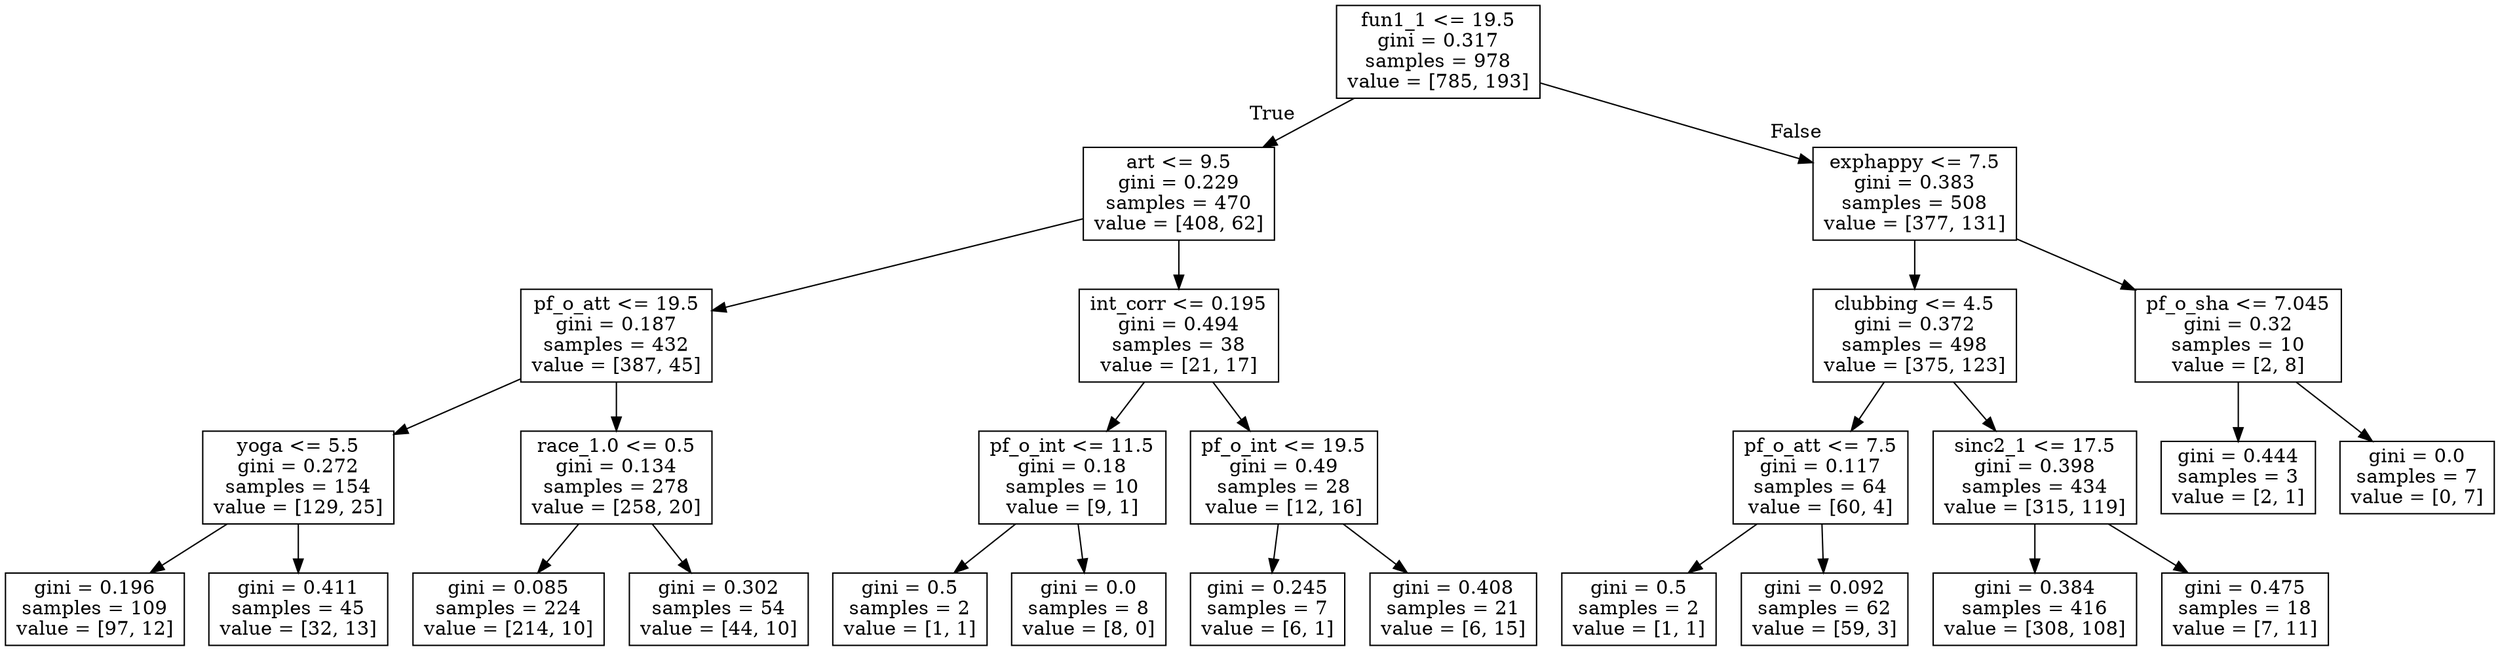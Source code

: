 digraph Tree {
node [shape=box] ;
0 [label="fun1_1 <= 19.5\ngini = 0.317\nsamples = 978\nvalue = [785, 193]"] ;
1 [label="art <= 9.5\ngini = 0.229\nsamples = 470\nvalue = [408, 62]"] ;
0 -> 1 [labeldistance=2.5, labelangle=45, headlabel="True"] ;
2 [label="pf_o_att <= 19.5\ngini = 0.187\nsamples = 432\nvalue = [387, 45]"] ;
1 -> 2 ;
3 [label="yoga <= 5.5\ngini = 0.272\nsamples = 154\nvalue = [129, 25]"] ;
2 -> 3 ;
4 [label="gini = 0.196\nsamples = 109\nvalue = [97, 12]"] ;
3 -> 4 ;
5 [label="gini = 0.411\nsamples = 45\nvalue = [32, 13]"] ;
3 -> 5 ;
6 [label="race_1.0 <= 0.5\ngini = 0.134\nsamples = 278\nvalue = [258, 20]"] ;
2 -> 6 ;
7 [label="gini = 0.085\nsamples = 224\nvalue = [214, 10]"] ;
6 -> 7 ;
8 [label="gini = 0.302\nsamples = 54\nvalue = [44, 10]"] ;
6 -> 8 ;
9 [label="int_corr <= 0.195\ngini = 0.494\nsamples = 38\nvalue = [21, 17]"] ;
1 -> 9 ;
10 [label="pf_o_int <= 11.5\ngini = 0.18\nsamples = 10\nvalue = [9, 1]"] ;
9 -> 10 ;
11 [label="gini = 0.5\nsamples = 2\nvalue = [1, 1]"] ;
10 -> 11 ;
12 [label="gini = 0.0\nsamples = 8\nvalue = [8, 0]"] ;
10 -> 12 ;
13 [label="pf_o_int <= 19.5\ngini = 0.49\nsamples = 28\nvalue = [12, 16]"] ;
9 -> 13 ;
14 [label="gini = 0.245\nsamples = 7\nvalue = [6, 1]"] ;
13 -> 14 ;
15 [label="gini = 0.408\nsamples = 21\nvalue = [6, 15]"] ;
13 -> 15 ;
16 [label="exphappy <= 7.5\ngini = 0.383\nsamples = 508\nvalue = [377, 131]"] ;
0 -> 16 [labeldistance=2.5, labelangle=-45, headlabel="False"] ;
17 [label="clubbing <= 4.5\ngini = 0.372\nsamples = 498\nvalue = [375, 123]"] ;
16 -> 17 ;
18 [label="pf_o_att <= 7.5\ngini = 0.117\nsamples = 64\nvalue = [60, 4]"] ;
17 -> 18 ;
19 [label="gini = 0.5\nsamples = 2\nvalue = [1, 1]"] ;
18 -> 19 ;
20 [label="gini = 0.092\nsamples = 62\nvalue = [59, 3]"] ;
18 -> 20 ;
21 [label="sinc2_1 <= 17.5\ngini = 0.398\nsamples = 434\nvalue = [315, 119]"] ;
17 -> 21 ;
22 [label="gini = 0.384\nsamples = 416\nvalue = [308, 108]"] ;
21 -> 22 ;
23 [label="gini = 0.475\nsamples = 18\nvalue = [7, 11]"] ;
21 -> 23 ;
24 [label="pf_o_sha <= 7.045\ngini = 0.32\nsamples = 10\nvalue = [2, 8]"] ;
16 -> 24 ;
25 [label="gini = 0.444\nsamples = 3\nvalue = [2, 1]"] ;
24 -> 25 ;
26 [label="gini = 0.0\nsamples = 7\nvalue = [0, 7]"] ;
24 -> 26 ;
}